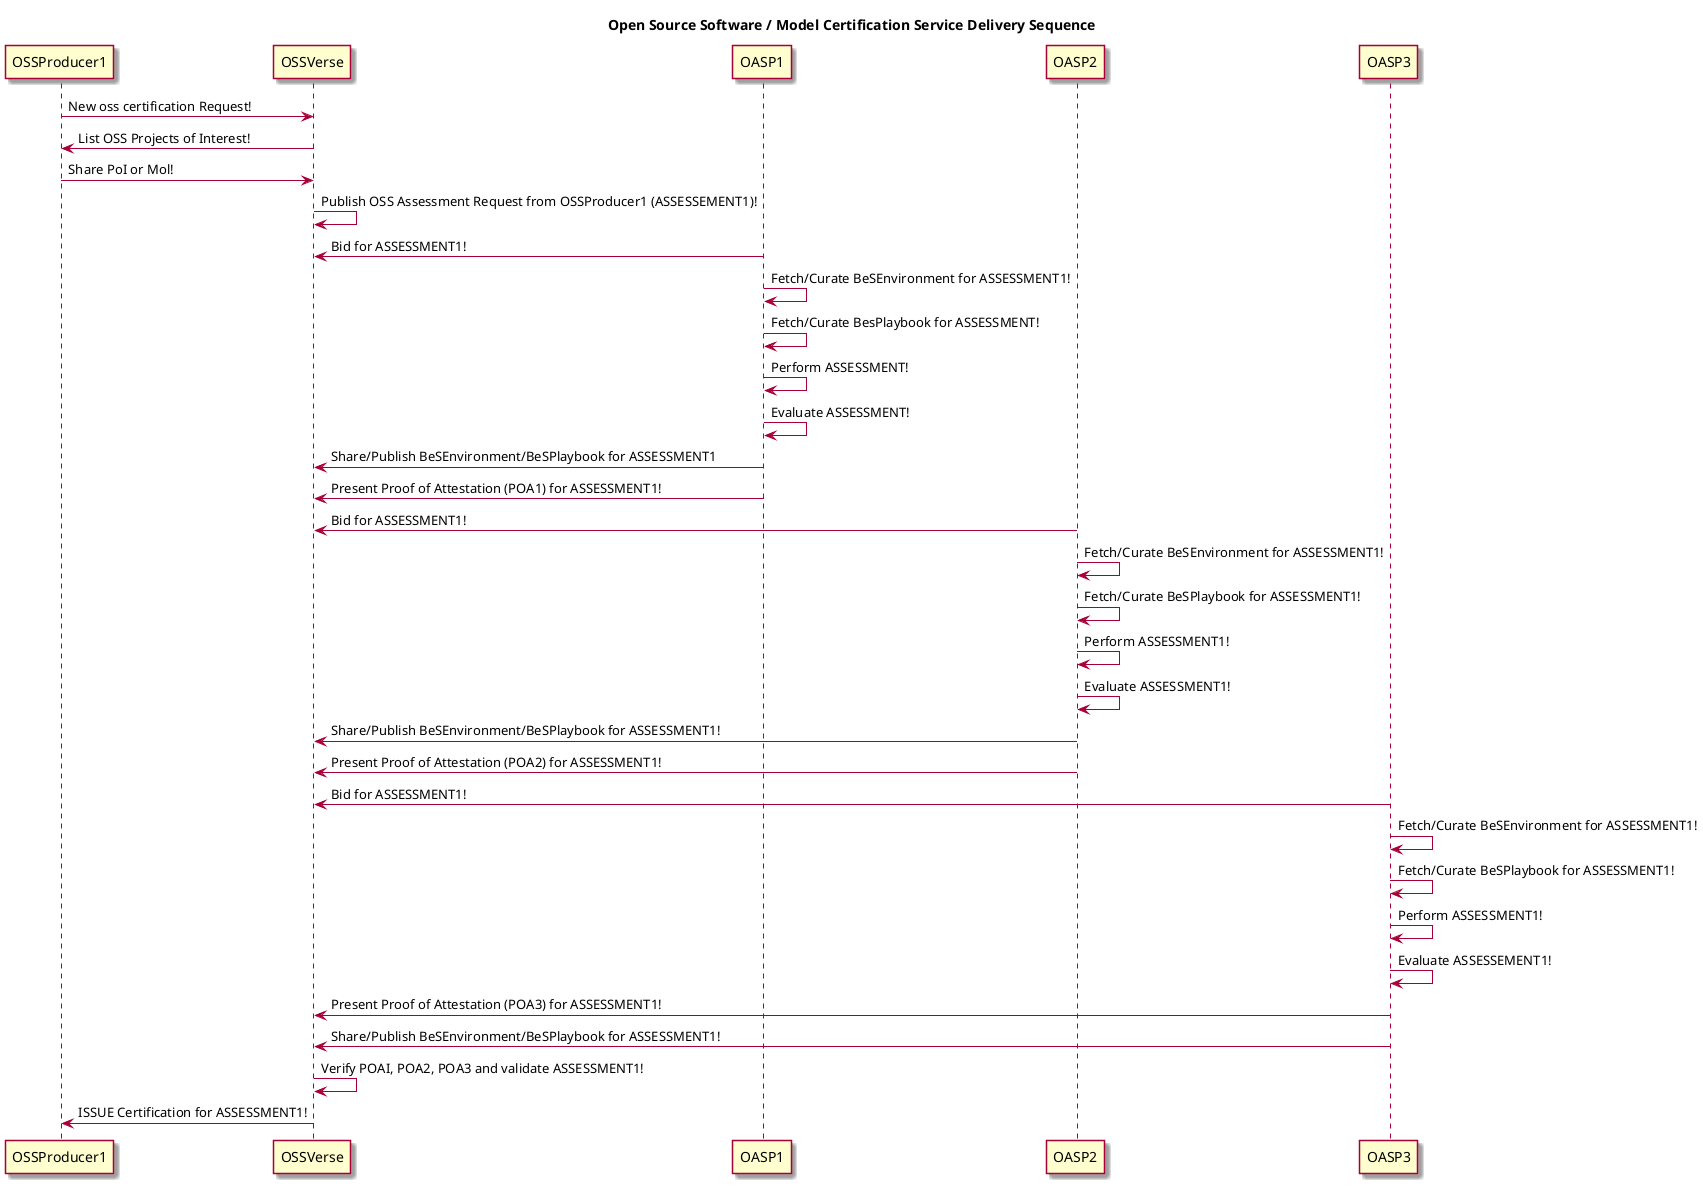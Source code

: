 @startuml
skin rose

title Open Source Software / Model Certification Service Delivery Sequence

OSSProducer1 -> OSSVerse: New oss certification Request!

OSSVerse -> OSSProducer1: List OSS Projects of Interest!

OSSProducer1 -> OSSVerse: Share PoI or Mol!

OSSVerse -> OSSVerse: Publish OSS Assessment Request from OSSProducer1 (ASSESSEMENT1)!

OASP1 -> OSSVerse: Bid for ASSESSMENT1!

OASP1 -> OASP1: Fetch/Curate BeSEnvironment for ASSESSMENT1!

OASP1 -> OASP1: Fetch/Curate BesPlaybook for ASSESSMENT!

OASP1 -> OASP1: Perform ASSESSMENT!

OASP1 -> OASP1: Evaluate ASSESSMENT!

OASP1 -> OSSVerse: Share/Publish BeSEnvironment/BeSPlaybook for ASSESSMENT1

OASP1 -> OSSVerse: Present Proof of Attestation (POA1) for ASSESSMENT1!

OASP2 -> OSSVerse: Bid for ASSESSMENT1!

OASP2 -> OASP2: Fetch/Curate BeSEnvironment for ASSESSMENT1!

OASP2 -> OASP2: Fetch/Curate BeSPlaybook for ASSESSMENT1!

OASP2 -> OASP2: Perform ASSESSMENT1!

OASP2 -> OASP2: Evaluate ASSESSMENT1!

OASP2 -> OSSVerse: Share/Publish BeSEnvironment/BeSPlaybook for ASSESSMENT1!

OASP2 -> OSSVerse: Present Proof of Attestation (POA2) for ASSESSMENT1!

OASP3 -> OSSVerse: Bid for ASSESSMENT1!

OASP3 -> OASP3: Fetch/Curate BeSEnvironment for ASSESSMENT1!

OASP3 -> OASP3: Fetch/Curate BeSPlaybook for ASSESSMENT1!

OASP3 -> OASP3: Perform ASSESSMENT1!

OASP3 -> OASP3: Evaluate ASSESSEMENT1!

OASP3 -> OSSVerse: Present Proof of Attestation (POA3) for ASSESSMENT1!

OASP3 -> OSSVerse: Share/Publish BeSEnvironment/BeSPlaybook for ASSESSMENT1!

OSSVerse -> OSSVerse: Verify POAI, POA2, POA3 and validate ASSESSMENT1!

OSSVerse -> OSSProducer1: ISSUE Certification for ASSESSMENT1!
@enduml
